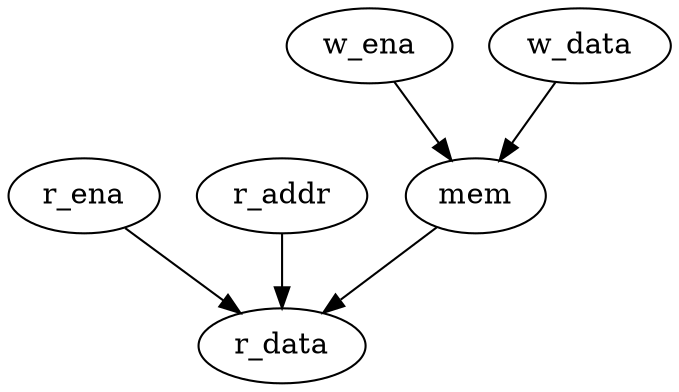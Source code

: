 strict digraph "" {
	mem -> r_data	 [weight=1.0];
	w_ena -> mem	 [weight=1.0];
	r_ena -> r_data	 [weight=1.0];
	r_addr -> r_data	 [weight=1.0];
	w_data -> mem	 [weight=1.0];
}

